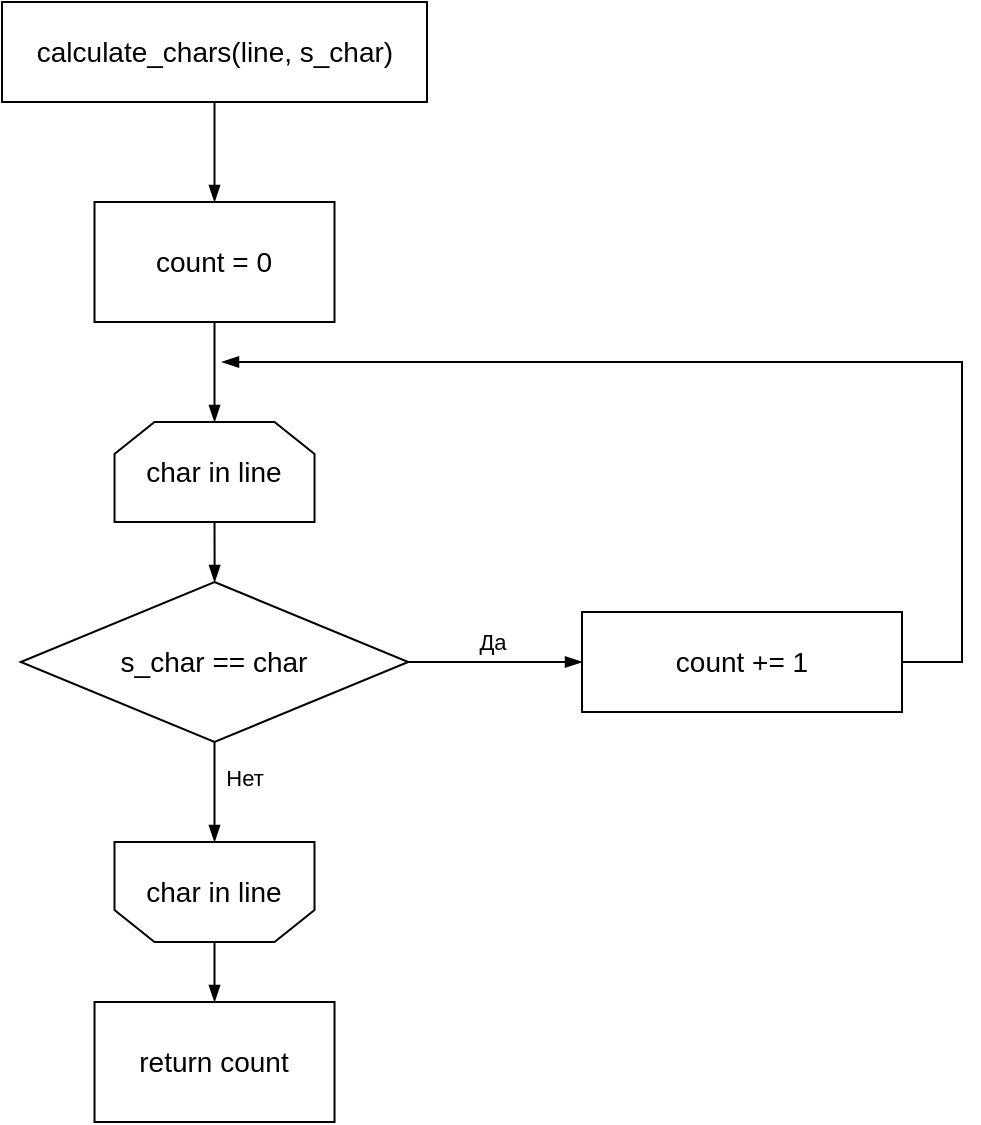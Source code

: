 <mxfile version="24.4.15" type="device">
  <diagram name="Страница — 1" id="dmvXi3IDFsStKCT_R7cx">
    <mxGraphModel dx="1050" dy="522" grid="1" gridSize="10" guides="1" tooltips="1" connect="1" arrows="1" fold="1" page="1" pageScale="1" pageWidth="827" pageHeight="1169" math="0" shadow="0">
      <root>
        <mxCell id="0" />
        <mxCell id="1" parent="0" />
        <mxCell id="slYGLJn5OV_bXwr1VQmd-5" style="edgeStyle=orthogonalEdgeStyle;rounded=0;orthogonalLoop=1;jettySize=auto;html=1;entryX=0.5;entryY=0;entryDx=0;entryDy=0;endArrow=blockThin;endFill=1;" parent="1" source="slYGLJn5OV_bXwr1VQmd-1" target="slYGLJn5OV_bXwr1VQmd-2" edge="1">
          <mxGeometry relative="1" as="geometry" />
        </mxCell>
        <mxCell id="slYGLJn5OV_bXwr1VQmd-1" value="&lt;div style=&quot;line-height: 19px; white-space: pre;&quot;&gt;&lt;span style=&quot;background-color: rgb(255, 255, 255);&quot;&gt;&lt;font face=&quot;Helvetica&quot; style=&quot;font-size: 14px;&quot; color=&quot;#030000&quot;&gt;calculate_chars(line, s_char)&lt;/font&gt;&lt;/span&gt;&lt;/div&gt;" style="rounded=1;whiteSpace=wrap;html=1;arcSize=0;" parent="1" vertex="1">
          <mxGeometry x="290" y="100" width="212.5" height="50" as="geometry" />
        </mxCell>
        <mxCell id="slYGLJn5OV_bXwr1VQmd-8" style="edgeStyle=orthogonalEdgeStyle;rounded=0;orthogonalLoop=1;jettySize=auto;html=1;exitX=0.5;exitY=1;exitDx=0;exitDy=0;entryX=0.5;entryY=0;entryDx=0;entryDy=0;strokeColor=default;align=center;verticalAlign=middle;fontFamily=Helvetica;fontSize=11;fontColor=default;labelBackgroundColor=default;endArrow=blockThin;endFill=1;" parent="1" source="slYGLJn5OV_bXwr1VQmd-2" target="slYGLJn5OV_bXwr1VQmd-7" edge="1">
          <mxGeometry relative="1" as="geometry" />
        </mxCell>
        <mxCell id="slYGLJn5OV_bXwr1VQmd-2" value="&lt;font style=&quot;font-size: 14px;&quot;&gt;count = 0&lt;/font&gt;" style="rounded=0;whiteSpace=wrap;html=1;" parent="1" vertex="1">
          <mxGeometry x="336.25" y="200" width="120" height="60" as="geometry" />
        </mxCell>
        <mxCell id="slYGLJn5OV_bXwr1VQmd-10" style="edgeStyle=orthogonalEdgeStyle;rounded=0;orthogonalLoop=1;jettySize=auto;html=1;exitX=0.5;exitY=1;exitDx=0;exitDy=0;strokeColor=default;align=center;verticalAlign=middle;fontFamily=Helvetica;fontSize=11;fontColor=default;labelBackgroundColor=default;endArrow=blockThin;endFill=1;" parent="1" source="slYGLJn5OV_bXwr1VQmd-7" target="slYGLJn5OV_bXwr1VQmd-9" edge="1">
          <mxGeometry relative="1" as="geometry" />
        </mxCell>
        <mxCell id="slYGLJn5OV_bXwr1VQmd-7" value="&lt;font style=&quot;font-size: 14px;&quot;&gt;char in line&lt;/font&gt;" style="shape=loopLimit;whiteSpace=wrap;html=1;fontFamily=Helvetica;fontSize=11;fontColor=default;labelBackgroundColor=default;" parent="1" vertex="1">
          <mxGeometry x="346.26" y="310" width="100" height="50" as="geometry" />
        </mxCell>
        <mxCell id="slYGLJn5OV_bXwr1VQmd-13" style="edgeStyle=orthogonalEdgeStyle;rounded=0;orthogonalLoop=1;jettySize=auto;html=1;exitX=0.5;exitY=1;exitDx=0;exitDy=0;entryX=0.5;entryY=1;entryDx=0;entryDy=0;strokeColor=default;align=center;verticalAlign=middle;fontFamily=Helvetica;fontSize=11;fontColor=default;labelBackgroundColor=default;endArrow=blockThin;endFill=1;" parent="1" source="slYGLJn5OV_bXwr1VQmd-9" target="slYGLJn5OV_bXwr1VQmd-12" edge="1">
          <mxGeometry relative="1" as="geometry" />
        </mxCell>
        <mxCell id="slYGLJn5OV_bXwr1VQmd-14" value="Нет" style="edgeLabel;html=1;align=center;verticalAlign=middle;resizable=0;points=[];fontFamily=Helvetica;fontSize=11;fontColor=default;labelBackgroundColor=default;" parent="slYGLJn5OV_bXwr1VQmd-13" vertex="1" connectable="0">
          <mxGeometry x="-0.28" y="1" relative="1" as="geometry">
            <mxPoint x="13" as="offset" />
          </mxGeometry>
        </mxCell>
        <mxCell id="slYGLJn5OV_bXwr1VQmd-16" style="edgeStyle=orthogonalEdgeStyle;rounded=0;orthogonalLoop=1;jettySize=auto;html=1;exitX=1;exitY=0.5;exitDx=0;exitDy=0;entryX=0;entryY=0.5;entryDx=0;entryDy=0;strokeColor=default;align=center;verticalAlign=middle;fontFamily=Helvetica;fontSize=11;fontColor=default;labelBackgroundColor=default;endArrow=blockThin;endFill=1;" parent="1" source="slYGLJn5OV_bXwr1VQmd-9" target="slYGLJn5OV_bXwr1VQmd-15" edge="1">
          <mxGeometry relative="1" as="geometry" />
        </mxCell>
        <mxCell id="slYGLJn5OV_bXwr1VQmd-17" value="Да" style="edgeLabel;html=1;align=center;verticalAlign=middle;resizable=0;points=[];fontFamily=Helvetica;fontSize=11;fontColor=default;labelBackgroundColor=default;" parent="slYGLJn5OV_bXwr1VQmd-16" vertex="1" connectable="0">
          <mxGeometry x="-0.041" y="-2" relative="1" as="geometry">
            <mxPoint y="-12" as="offset" />
          </mxGeometry>
        </mxCell>
        <mxCell id="slYGLJn5OV_bXwr1VQmd-9" value="&lt;font style=&quot;font-size: 14px;&quot;&gt;s_char == char&lt;/font&gt;" style="rhombus;whiteSpace=wrap;html=1;fontFamily=Helvetica;fontSize=11;fontColor=default;labelBackgroundColor=default;" parent="1" vertex="1">
          <mxGeometry x="299.38" y="390" width="193.75" height="80" as="geometry" />
        </mxCell>
        <mxCell id="slYGLJn5OV_bXwr1VQmd-23" style="edgeStyle=orthogonalEdgeStyle;rounded=0;orthogonalLoop=1;jettySize=auto;html=1;exitX=0.5;exitY=0;exitDx=0;exitDy=0;entryX=0.5;entryY=0;entryDx=0;entryDy=0;strokeColor=default;align=center;verticalAlign=middle;fontFamily=Helvetica;fontSize=11;fontColor=default;labelBackgroundColor=default;endArrow=blockThin;endFill=1;" parent="1" source="slYGLJn5OV_bXwr1VQmd-12" target="slYGLJn5OV_bXwr1VQmd-22" edge="1">
          <mxGeometry relative="1" as="geometry" />
        </mxCell>
        <mxCell id="slYGLJn5OV_bXwr1VQmd-12" value="&lt;font style=&quot;font-size: 14px;&quot;&gt;char in line&lt;/font&gt;" style="shape=loopLimit;whiteSpace=wrap;html=1;fontFamily=Helvetica;fontSize=11;fontColor=default;labelBackgroundColor=default;direction=west;" parent="1" vertex="1">
          <mxGeometry x="346.25" y="520" width="100" height="50" as="geometry" />
        </mxCell>
        <mxCell id="slYGLJn5OV_bXwr1VQmd-20" style="edgeStyle=elbowEdgeStyle;rounded=0;orthogonalLoop=1;jettySize=auto;html=1;strokeColor=default;align=center;verticalAlign=middle;fontFamily=Helvetica;fontSize=11;fontColor=default;labelBackgroundColor=default;endArrow=blockThin;endFill=1;" parent="1" source="slYGLJn5OV_bXwr1VQmd-15" edge="1">
          <mxGeometry relative="1" as="geometry">
            <mxPoint x="400" y="280" as="targetPoint" />
            <Array as="points">
              <mxPoint x="770" y="380" />
            </Array>
          </mxGeometry>
        </mxCell>
        <mxCell id="slYGLJn5OV_bXwr1VQmd-15" value="&lt;font style=&quot;font-size: 14px;&quot;&gt;count += 1&lt;/font&gt;" style="rounded=0;whiteSpace=wrap;html=1;fontFamily=Helvetica;fontSize=11;fontColor=default;labelBackgroundColor=default;" parent="1" vertex="1">
          <mxGeometry x="580" y="405" width="160" height="50" as="geometry" />
        </mxCell>
        <mxCell id="slYGLJn5OV_bXwr1VQmd-22" value="&lt;font style=&quot;font-size: 14px;&quot;&gt;return count&lt;/font&gt;" style="rounded=1;whiteSpace=wrap;html=1;fontFamily=Helvetica;fontSize=11;fontColor=default;labelBackgroundColor=default;arcSize=0;" parent="1" vertex="1">
          <mxGeometry x="336.26" y="600" width="120" height="60" as="geometry" />
        </mxCell>
      </root>
    </mxGraphModel>
  </diagram>
</mxfile>

